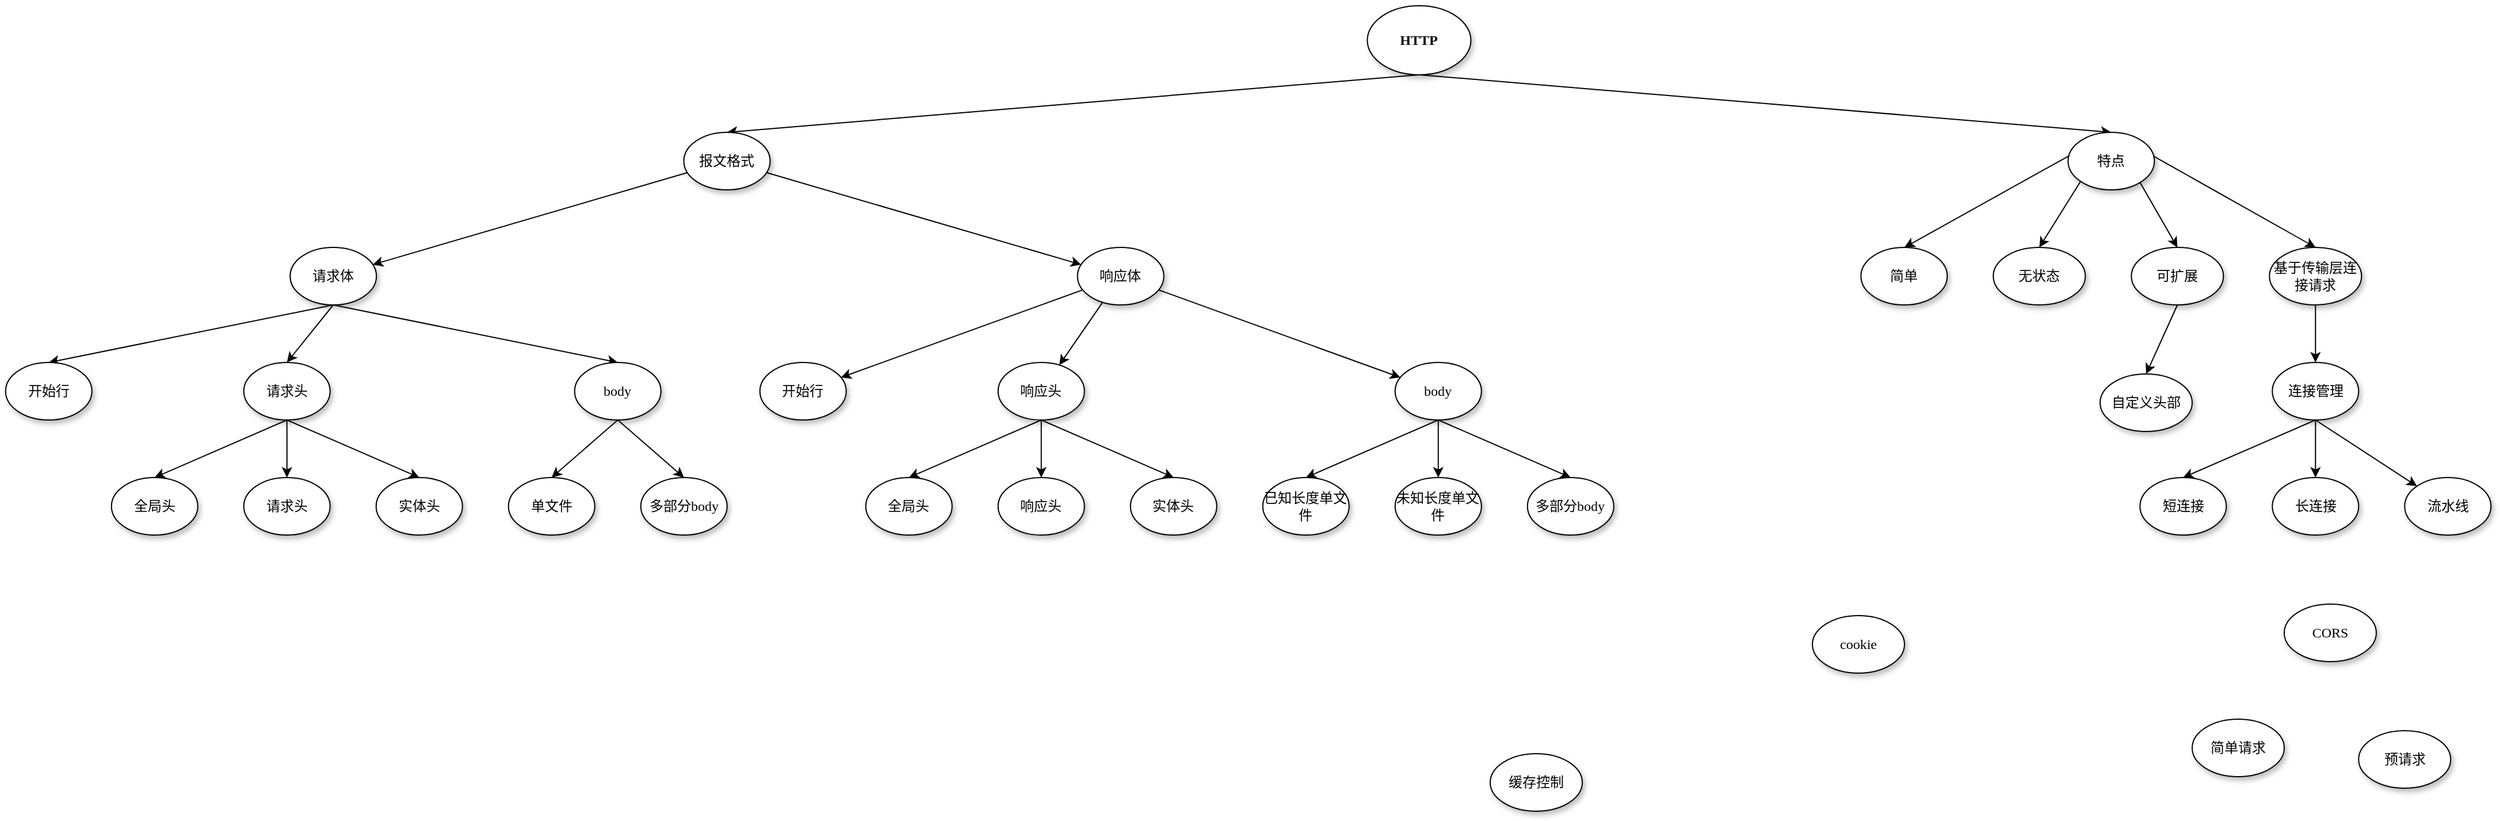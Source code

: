 <mxfile version="15.1.2" type="github">
  <diagram name="Page-1" id="42789a77-a242-8287-6e28-9cd8cfd52e62">
    <mxGraphModel dx="1422" dy="762" grid="1" gridSize="10" guides="1" tooltips="1" connect="1" arrows="1" fold="1" page="1" pageScale="1" pageWidth="1100" pageHeight="850" background="none" math="0" shadow="0">
      <root>
        <mxCell id="0" />
        <mxCell id="1" parent="0" />
        <mxCell id="kajrkSCXimUMeCV8fqdz-9" style="rounded=0;orthogonalLoop=1;jettySize=auto;html=1;entryDx=0;entryDy=0;strokeColor=none;" parent="1" source="1ea317790d2ca983-1" target="1ea317790d2ca983-9" edge="1">
          <mxGeometry relative="1" as="geometry" />
        </mxCell>
        <mxCell id="aL56AZ2Ny0tq0pcXlVUG-24" style="rounded=0;orthogonalLoop=1;jettySize=auto;html=1;exitX=0.5;exitY=1;exitDx=0;exitDy=0;entryX=0.5;entryY=0;entryDx=0;entryDy=0;" edge="1" parent="1" source="1ea317790d2ca983-1" target="1ea317790d2ca983-9">
          <mxGeometry relative="1" as="geometry" />
        </mxCell>
        <mxCell id="aL56AZ2Ny0tq0pcXlVUG-26" style="rounded=0;orthogonalLoop=1;jettySize=auto;html=1;exitX=0.5;exitY=1;exitDx=0;exitDy=0;entryX=0.5;entryY=0;entryDx=0;entryDy=0;" edge="1" parent="1" source="1ea317790d2ca983-1" target="kajrkSCXimUMeCV8fqdz-40">
          <mxGeometry relative="1" as="geometry" />
        </mxCell>
        <mxCell id="1ea317790d2ca983-1" value="HTTP" style="ellipse;whiteSpace=wrap;html=1;rounded=0;shadow=1;comic=0;labelBackgroundColor=none;strokeWidth=1;fontFamily=Verdana;fontSize=12;align=center;fontStyle=1" parent="1" vertex="1">
          <mxGeometry x="1913.199" y="20" width="90" height="60" as="geometry" />
        </mxCell>
        <mxCell id="kajrkSCXimUMeCV8fqdz-10" style="rounded=0;orthogonalLoop=1;jettySize=auto;html=1;entryDx=0;entryDy=0;" parent="1" source="1ea317790d2ca983-9" target="1ea317790d2ca983-10" edge="1">
          <mxGeometry relative="1" as="geometry" />
        </mxCell>
        <mxCell id="kajrkSCXimUMeCV8fqdz-19" value="" style="rounded=0;orthogonalLoop=1;jettySize=auto;html=1;" parent="1" source="1ea317790d2ca983-9" target="kajrkSCXimUMeCV8fqdz-18" edge="1">
          <mxGeometry relative="1" as="geometry" />
        </mxCell>
        <mxCell id="1ea317790d2ca983-9" value="报文格式" style="ellipse;whiteSpace=wrap;html=1;rounded=0;shadow=1;comic=0;labelBackgroundColor=none;strokeWidth=1;fontFamily=Verdana;fontSize=12;align=center;" parent="1" vertex="1">
          <mxGeometry x="1319.236" y="130" width="75" height="50" as="geometry" />
        </mxCell>
        <mxCell id="aL56AZ2Ny0tq0pcXlVUG-37" style="rounded=0;orthogonalLoop=1;jettySize=auto;html=1;exitX=0.5;exitY=1;exitDx=0;exitDy=0;entryX=0.5;entryY=0;entryDx=0;entryDy=0;" edge="1" parent="1" source="1ea317790d2ca983-10" target="kajrkSCXimUMeCV8fqdz-32">
          <mxGeometry relative="1" as="geometry" />
        </mxCell>
        <mxCell id="aL56AZ2Ny0tq0pcXlVUG-38" style="rounded=0;orthogonalLoop=1;jettySize=auto;html=1;exitX=0.5;exitY=1;exitDx=0;exitDy=0;entryX=0.5;entryY=0;entryDx=0;entryDy=0;" edge="1" parent="1" source="1ea317790d2ca983-10" target="kajrkSCXimUMeCV8fqdz-14">
          <mxGeometry relative="1" as="geometry" />
        </mxCell>
        <mxCell id="aL56AZ2Ny0tq0pcXlVUG-39" style="rounded=0;orthogonalLoop=1;jettySize=auto;html=1;exitX=0.5;exitY=1;exitDx=0;exitDy=0;entryX=0.5;entryY=0;entryDx=0;entryDy=0;" edge="1" parent="1" source="1ea317790d2ca983-10" target="kajrkSCXimUMeCV8fqdz-16">
          <mxGeometry relative="1" as="geometry" />
        </mxCell>
        <mxCell id="1ea317790d2ca983-10" value="请求体" style="ellipse;whiteSpace=wrap;html=1;rounded=0;shadow=1;comic=0;labelBackgroundColor=none;strokeWidth=1;fontFamily=Verdana;fontSize=12;align=center;" parent="1" vertex="1">
          <mxGeometry x="977.111" y="230" width="75" height="50" as="geometry" />
        </mxCell>
        <mxCell id="aL56AZ2Ny0tq0pcXlVUG-21" style="rounded=0;orthogonalLoop=1;jettySize=auto;html=1;exitX=0.5;exitY=1;exitDx=0;exitDy=0;entryX=0.5;entryY=0;entryDx=0;entryDy=0;" edge="1" parent="1" source="kajrkSCXimUMeCV8fqdz-14" target="aL56AZ2Ny0tq0pcXlVUG-18">
          <mxGeometry relative="1" as="geometry" />
        </mxCell>
        <mxCell id="aL56AZ2Ny0tq0pcXlVUG-22" style="rounded=0;orthogonalLoop=1;jettySize=auto;html=1;exitX=0.5;exitY=1;exitDx=0;exitDy=0;entryX=0.5;entryY=0;entryDx=0;entryDy=0;" edge="1" parent="1" source="kajrkSCXimUMeCV8fqdz-14" target="aL56AZ2Ny0tq0pcXlVUG-19">
          <mxGeometry relative="1" as="geometry" />
        </mxCell>
        <mxCell id="aL56AZ2Ny0tq0pcXlVUG-23" style="rounded=0;orthogonalLoop=1;jettySize=auto;html=1;exitX=0.5;exitY=1;exitDx=0;exitDy=0;entryX=0.5;entryY=0;entryDx=0;entryDy=0;" edge="1" parent="1" source="kajrkSCXimUMeCV8fqdz-14" target="aL56AZ2Ny0tq0pcXlVUG-20">
          <mxGeometry relative="1" as="geometry" />
        </mxCell>
        <mxCell id="kajrkSCXimUMeCV8fqdz-14" value="请求头&lt;br&gt;" style="ellipse;whiteSpace=wrap;html=1;rounded=0;shadow=1;comic=0;labelBackgroundColor=none;strokeWidth=1;fontFamily=Verdana;fontSize=12;align=center;" parent="1" vertex="1">
          <mxGeometry x="936.861" y="330" width="75" height="50" as="geometry" />
        </mxCell>
        <mxCell id="aL56AZ2Ny0tq0pcXlVUG-29" style="rounded=0;orthogonalLoop=1;jettySize=auto;html=1;exitX=0.5;exitY=1;exitDx=0;exitDy=0;entryX=0.5;entryY=0;entryDx=0;entryDy=0;" edge="1" parent="1" source="kajrkSCXimUMeCV8fqdz-16" target="aL56AZ2Ny0tq0pcXlVUG-27">
          <mxGeometry relative="1" as="geometry" />
        </mxCell>
        <mxCell id="aL56AZ2Ny0tq0pcXlVUG-30" style="rounded=0;orthogonalLoop=1;jettySize=auto;html=1;exitX=0.5;exitY=1;exitDx=0;exitDy=0;entryX=0.5;entryY=0;entryDx=0;entryDy=0;" edge="1" parent="1" source="kajrkSCXimUMeCV8fqdz-16" target="aL56AZ2Ny0tq0pcXlVUG-28">
          <mxGeometry relative="1" as="geometry" />
        </mxCell>
        <mxCell id="kajrkSCXimUMeCV8fqdz-16" value="body" style="ellipse;whiteSpace=wrap;html=1;rounded=0;shadow=1;comic=0;labelBackgroundColor=none;strokeWidth=1;fontFamily=Verdana;fontSize=12;align=center;" parent="1" vertex="1">
          <mxGeometry x="1224.361" y="330" width="75" height="50" as="geometry" />
        </mxCell>
        <mxCell id="kajrkSCXimUMeCV8fqdz-23" value="" style="rounded=0;orthogonalLoop=1;jettySize=auto;html=1;" parent="1" source="kajrkSCXimUMeCV8fqdz-18" target="kajrkSCXimUMeCV8fqdz-22" edge="1">
          <mxGeometry relative="1" as="geometry" />
        </mxCell>
        <mxCell id="kajrkSCXimUMeCV8fqdz-25" value="" style="rounded=0;orthogonalLoop=1;jettySize=auto;html=1;" parent="1" source="kajrkSCXimUMeCV8fqdz-18" target="kajrkSCXimUMeCV8fqdz-24" edge="1">
          <mxGeometry relative="1" as="geometry" />
        </mxCell>
        <mxCell id="kajrkSCXimUMeCV8fqdz-27" value="" style="rounded=0;orthogonalLoop=1;jettySize=auto;html=1;" parent="1" source="kajrkSCXimUMeCV8fqdz-18" target="kajrkSCXimUMeCV8fqdz-26" edge="1">
          <mxGeometry relative="1" as="geometry" />
        </mxCell>
        <mxCell id="kajrkSCXimUMeCV8fqdz-18" value="响应体" style="ellipse;whiteSpace=wrap;html=1;rounded=0;shadow=1;comic=0;labelBackgroundColor=none;strokeWidth=1;fontFamily=Verdana;fontSize=12;align=center;" parent="1" vertex="1">
          <mxGeometry x="1661.361" y="230" width="75" height="50" as="geometry" />
        </mxCell>
        <mxCell id="kajrkSCXimUMeCV8fqdz-22" value="开始行" style="ellipse;whiteSpace=wrap;html=1;rounded=0;shadow=1;comic=0;labelBackgroundColor=none;strokeWidth=1;fontFamily=Verdana;fontSize=12;align=center;" parent="1" vertex="1">
          <mxGeometry x="1385.361" y="330" width="75" height="50" as="geometry" />
        </mxCell>
        <mxCell id="aL56AZ2Ny0tq0pcXlVUG-34" style="rounded=0;orthogonalLoop=1;jettySize=auto;html=1;exitX=0.5;exitY=1;exitDx=0;exitDy=0;entryX=0.5;entryY=0;entryDx=0;entryDy=0;" edge="1" parent="1" source="kajrkSCXimUMeCV8fqdz-24" target="aL56AZ2Ny0tq0pcXlVUG-31">
          <mxGeometry relative="1" as="geometry" />
        </mxCell>
        <mxCell id="aL56AZ2Ny0tq0pcXlVUG-35" style="rounded=0;orthogonalLoop=1;jettySize=auto;html=1;exitX=0.5;exitY=1;exitDx=0;exitDy=0;entryX=0.5;entryY=0;entryDx=0;entryDy=0;" edge="1" parent="1" source="kajrkSCXimUMeCV8fqdz-24" target="aL56AZ2Ny0tq0pcXlVUG-32">
          <mxGeometry relative="1" as="geometry" />
        </mxCell>
        <mxCell id="aL56AZ2Ny0tq0pcXlVUG-36" style="rounded=0;orthogonalLoop=1;jettySize=auto;html=1;exitX=0.5;exitY=1;exitDx=0;exitDy=0;entryX=0.5;entryY=0;entryDx=0;entryDy=0;" edge="1" parent="1" source="kajrkSCXimUMeCV8fqdz-24" target="aL56AZ2Ny0tq0pcXlVUG-33">
          <mxGeometry relative="1" as="geometry" />
        </mxCell>
        <mxCell id="kajrkSCXimUMeCV8fqdz-24" value="响应头" style="ellipse;whiteSpace=wrap;html=1;rounded=0;shadow=1;comic=0;labelBackgroundColor=none;strokeWidth=1;fontFamily=Verdana;fontSize=12;align=center;" parent="1" vertex="1">
          <mxGeometry x="1592.361" y="330" width="75" height="50" as="geometry" />
        </mxCell>
        <mxCell id="aL56AZ2Ny0tq0pcXlVUG-43" style="rounded=0;orthogonalLoop=1;jettySize=auto;html=1;exitX=0.5;exitY=1;exitDx=0;exitDy=0;entryX=0.5;entryY=0;entryDx=0;entryDy=0;" edge="1" parent="1" source="kajrkSCXimUMeCV8fqdz-26" target="aL56AZ2Ny0tq0pcXlVUG-40">
          <mxGeometry relative="1" as="geometry" />
        </mxCell>
        <mxCell id="aL56AZ2Ny0tq0pcXlVUG-44" style="rounded=0;orthogonalLoop=1;jettySize=auto;html=1;exitX=0.5;exitY=1;exitDx=0;exitDy=0;entryX=0.5;entryY=0;entryDx=0;entryDy=0;" edge="1" parent="1" source="kajrkSCXimUMeCV8fqdz-26" target="aL56AZ2Ny0tq0pcXlVUG-42">
          <mxGeometry relative="1" as="geometry" />
        </mxCell>
        <mxCell id="aL56AZ2Ny0tq0pcXlVUG-45" style="rounded=0;orthogonalLoop=1;jettySize=auto;html=1;exitX=0.5;exitY=1;exitDx=0;exitDy=0;entryX=0.5;entryY=0;entryDx=0;entryDy=0;" edge="1" parent="1" source="kajrkSCXimUMeCV8fqdz-26" target="aL56AZ2Ny0tq0pcXlVUG-41">
          <mxGeometry relative="1" as="geometry" />
        </mxCell>
        <mxCell id="kajrkSCXimUMeCV8fqdz-26" value="body" style="ellipse;whiteSpace=wrap;html=1;rounded=0;shadow=1;comic=0;labelBackgroundColor=none;strokeWidth=1;fontFamily=Verdana;fontSize=12;align=center;" parent="1" vertex="1">
          <mxGeometry x="1937.361" y="330" width="75" height="50" as="geometry" />
        </mxCell>
        <mxCell id="kajrkSCXimUMeCV8fqdz-32" value="开始行" style="ellipse;whiteSpace=wrap;html=1;rounded=0;shadow=1;comic=0;labelBackgroundColor=none;strokeWidth=1;fontFamily=Verdana;fontSize=12;align=center;" parent="1" vertex="1">
          <mxGeometry x="729.861" y="330" width="75" height="50" as="geometry" />
        </mxCell>
        <mxCell id="aL56AZ2Ny0tq0pcXlVUG-11" style="rounded=0;orthogonalLoop=1;jettySize=auto;html=1;exitX=0.5;exitY=0;exitDx=0;exitDy=0;" edge="1" parent="1" source="kajrkSCXimUMeCV8fqdz-40">
          <mxGeometry relative="1" as="geometry">
            <mxPoint x="2380" y="230" as="targetPoint" />
          </mxGeometry>
        </mxCell>
        <mxCell id="aL56AZ2Ny0tq0pcXlVUG-15" style="rounded=0;orthogonalLoop=1;jettySize=auto;html=1;exitX=0.5;exitY=0;exitDx=0;exitDy=0;entryX=0.5;entryY=0;entryDx=0;entryDy=0;" edge="1" parent="1" source="kajrkSCXimUMeCV8fqdz-40" target="aL56AZ2Ny0tq0pcXlVUG-12">
          <mxGeometry relative="1" as="geometry" />
        </mxCell>
        <mxCell id="aL56AZ2Ny0tq0pcXlVUG-16" style="rounded=0;orthogonalLoop=1;jettySize=auto;html=1;exitX=0.5;exitY=0;exitDx=0;exitDy=0;entryX=0.5;entryY=0;entryDx=0;entryDy=0;" edge="1" parent="1" source="kajrkSCXimUMeCV8fqdz-40" target="aL56AZ2Ny0tq0pcXlVUG-13">
          <mxGeometry relative="1" as="geometry" />
        </mxCell>
        <mxCell id="aL56AZ2Ny0tq0pcXlVUG-17" style="rounded=0;orthogonalLoop=1;jettySize=auto;html=1;exitX=0.5;exitY=0;exitDx=0;exitDy=0;entryX=0.5;entryY=0;entryDx=0;entryDy=0;" edge="1" parent="1" source="kajrkSCXimUMeCV8fqdz-40" target="aL56AZ2Ny0tq0pcXlVUG-14">
          <mxGeometry relative="1" as="geometry" />
        </mxCell>
        <mxCell id="kajrkSCXimUMeCV8fqdz-40" value="特点" style="ellipse;whiteSpace=wrap;html=1;rounded=0;shadow=1;comic=0;labelBackgroundColor=none;strokeWidth=1;fontFamily=Verdana;fontSize=12;align=center;" parent="1" vertex="1">
          <mxGeometry x="2522.161" y="130" width="75" height="50" as="geometry" />
        </mxCell>
        <mxCell id="aL56AZ2Ny0tq0pcXlVUG-10" value="简单" style="ellipse;whiteSpace=wrap;html=1;rounded=0;shadow=1;comic=0;labelBackgroundColor=none;strokeWidth=1;fontFamily=Verdana;fontSize=12;align=center;" vertex="1" parent="1">
          <mxGeometry x="2342.161" y="230" width="75" height="50" as="geometry" />
        </mxCell>
        <mxCell id="aL56AZ2Ny0tq0pcXlVUG-12" value="无状态" style="ellipse;whiteSpace=wrap;html=1;rounded=0;shadow=1;comic=0;labelBackgroundColor=none;strokeWidth=1;fontFamily=Verdana;fontSize=12;align=center;" vertex="1" parent="1">
          <mxGeometry x="2457.161" y="230" width="80" height="50" as="geometry" />
        </mxCell>
        <mxCell id="aL56AZ2Ny0tq0pcXlVUG-59" style="rounded=0;orthogonalLoop=1;jettySize=auto;html=1;exitX=0.5;exitY=1;exitDx=0;exitDy=0;entryX=0.5;entryY=0;entryDx=0;entryDy=0;" edge="1" parent="1" source="aL56AZ2Ny0tq0pcXlVUG-13" target="aL56AZ2Ny0tq0pcXlVUG-58">
          <mxGeometry relative="1" as="geometry" />
        </mxCell>
        <mxCell id="aL56AZ2Ny0tq0pcXlVUG-13" value="可扩展" style="ellipse;whiteSpace=wrap;html=1;rounded=0;shadow=1;comic=0;labelBackgroundColor=none;strokeWidth=1;fontFamily=Verdana;fontSize=12;align=center;" vertex="1" parent="1">
          <mxGeometry x="2577.161" y="230" width="80" height="50" as="geometry" />
        </mxCell>
        <mxCell id="aL56AZ2Ny0tq0pcXlVUG-57" style="rounded=0;orthogonalLoop=1;jettySize=auto;html=1;exitX=0.5;exitY=1;exitDx=0;exitDy=0;entryX=0.5;entryY=0;entryDx=0;entryDy=0;" edge="1" parent="1" source="aL56AZ2Ny0tq0pcXlVUG-14" target="aL56AZ2Ny0tq0pcXlVUG-53">
          <mxGeometry relative="1" as="geometry" />
        </mxCell>
        <mxCell id="aL56AZ2Ny0tq0pcXlVUG-14" value="基于传输层连接请求" style="ellipse;whiteSpace=wrap;html=1;rounded=0;shadow=1;comic=0;labelBackgroundColor=none;strokeWidth=1;fontFamily=Verdana;fontSize=12;align=center;" vertex="1" parent="1">
          <mxGeometry x="2697.161" y="230" width="80" height="50" as="geometry" />
        </mxCell>
        <mxCell id="aL56AZ2Ny0tq0pcXlVUG-18" value="全局头" style="ellipse;whiteSpace=wrap;html=1;rounded=0;shadow=1;comic=0;labelBackgroundColor=none;strokeWidth=1;fontFamily=Verdana;fontSize=12;align=center;" vertex="1" parent="1">
          <mxGeometry x="821.861" y="430" width="75" height="50" as="geometry" />
        </mxCell>
        <mxCell id="aL56AZ2Ny0tq0pcXlVUG-19" value="请求头" style="ellipse;whiteSpace=wrap;html=1;rounded=0;shadow=1;comic=0;labelBackgroundColor=none;strokeWidth=1;fontFamily=Verdana;fontSize=12;align=center;" vertex="1" parent="1">
          <mxGeometry x="936.861" y="430" width="75" height="50" as="geometry" />
        </mxCell>
        <mxCell id="aL56AZ2Ny0tq0pcXlVUG-20" value="实体头" style="ellipse;whiteSpace=wrap;html=1;rounded=0;shadow=1;comic=0;labelBackgroundColor=none;strokeWidth=1;fontFamily=Verdana;fontSize=12;align=center;" vertex="1" parent="1">
          <mxGeometry x="1051.861" y="430" width="75" height="50" as="geometry" />
        </mxCell>
        <mxCell id="aL56AZ2Ny0tq0pcXlVUG-27" value="单文件" style="ellipse;whiteSpace=wrap;html=1;rounded=0;shadow=1;comic=0;labelBackgroundColor=none;strokeWidth=1;fontFamily=Verdana;fontSize=12;align=center;" vertex="1" parent="1">
          <mxGeometry x="1166.861" y="430" width="75" height="50" as="geometry" />
        </mxCell>
        <mxCell id="aL56AZ2Ny0tq0pcXlVUG-28" value="多部分body" style="ellipse;whiteSpace=wrap;html=1;rounded=0;shadow=1;comic=0;labelBackgroundColor=none;strokeWidth=1;fontFamily=Verdana;fontSize=12;align=center;" vertex="1" parent="1">
          <mxGeometry x="1281.861" y="430" width="75" height="50" as="geometry" />
        </mxCell>
        <mxCell id="aL56AZ2Ny0tq0pcXlVUG-31" value="全局头" style="ellipse;whiteSpace=wrap;html=1;rounded=0;shadow=1;comic=0;labelBackgroundColor=none;strokeWidth=1;fontFamily=Verdana;fontSize=12;align=center;" vertex="1" parent="1">
          <mxGeometry x="1477.361" y="430" width="75" height="50" as="geometry" />
        </mxCell>
        <mxCell id="aL56AZ2Ny0tq0pcXlVUG-32" value="响应头" style="ellipse;whiteSpace=wrap;html=1;rounded=0;shadow=1;comic=0;labelBackgroundColor=none;strokeWidth=1;fontFamily=Verdana;fontSize=12;align=center;" vertex="1" parent="1">
          <mxGeometry x="1592.361" y="430" width="75" height="50" as="geometry" />
        </mxCell>
        <mxCell id="aL56AZ2Ny0tq0pcXlVUG-33" value="实体头" style="ellipse;whiteSpace=wrap;html=1;rounded=0;shadow=1;comic=0;labelBackgroundColor=none;strokeWidth=1;fontFamily=Verdana;fontSize=12;align=center;" vertex="1" parent="1">
          <mxGeometry x="1707.361" y="430" width="75" height="50" as="geometry" />
        </mxCell>
        <mxCell id="aL56AZ2Ny0tq0pcXlVUG-40" value="已知长度单文件" style="ellipse;whiteSpace=wrap;html=1;rounded=0;shadow=1;comic=0;labelBackgroundColor=none;strokeWidth=1;fontFamily=Verdana;fontSize=12;align=center;" vertex="1" parent="1">
          <mxGeometry x="1822.361" y="430" width="75" height="50" as="geometry" />
        </mxCell>
        <mxCell id="aL56AZ2Ny0tq0pcXlVUG-41" value="多部分body" style="ellipse;whiteSpace=wrap;html=1;rounded=0;shadow=1;comic=0;labelBackgroundColor=none;strokeWidth=1;fontFamily=Verdana;fontSize=12;align=center;" vertex="1" parent="1">
          <mxGeometry x="2052.361" y="430" width="75" height="50" as="geometry" />
        </mxCell>
        <mxCell id="aL56AZ2Ny0tq0pcXlVUG-42" value="未知长度单文件" style="ellipse;whiteSpace=wrap;html=1;rounded=0;shadow=1;comic=0;labelBackgroundColor=none;strokeWidth=1;fontFamily=Verdana;fontSize=12;align=center;" vertex="1" parent="1">
          <mxGeometry x="1937.361" y="430" width="75" height="50" as="geometry" />
        </mxCell>
        <mxCell id="aL56AZ2Ny0tq0pcXlVUG-49" value="cookie" style="ellipse;whiteSpace=wrap;html=1;rounded=0;shadow=1;comic=0;labelBackgroundColor=none;strokeWidth=1;fontFamily=Verdana;fontSize=12;align=center;" vertex="1" parent="1">
          <mxGeometry x="2300.001" y="550" width="80" height="50" as="geometry" />
        </mxCell>
        <mxCell id="aL56AZ2Ny0tq0pcXlVUG-50" style="rounded=0;orthogonalLoop=1;jettySize=auto;html=1;exitX=0.5;exitY=1;exitDx=0;exitDy=0;entryX=0.5;entryY=0;entryDx=0;entryDy=0;" edge="1" parent="1" source="aL56AZ2Ny0tq0pcXlVUG-53" target="aL56AZ2Ny0tq0pcXlVUG-54">
          <mxGeometry relative="1" as="geometry" />
        </mxCell>
        <mxCell id="aL56AZ2Ny0tq0pcXlVUG-51" style="rounded=0;orthogonalLoop=1;jettySize=auto;html=1;exitX=0.5;exitY=1;exitDx=0;exitDy=0;entryX=0.5;entryY=0;entryDx=0;entryDy=0;" edge="1" parent="1" source="aL56AZ2Ny0tq0pcXlVUG-53" target="aL56AZ2Ny0tq0pcXlVUG-55">
          <mxGeometry relative="1" as="geometry" />
        </mxCell>
        <mxCell id="aL56AZ2Ny0tq0pcXlVUG-52" style="rounded=0;orthogonalLoop=1;jettySize=auto;html=1;exitX=0.5;exitY=1;exitDx=0;exitDy=0;" edge="1" parent="1" source="aL56AZ2Ny0tq0pcXlVUG-53" target="aL56AZ2Ny0tq0pcXlVUG-56">
          <mxGeometry relative="1" as="geometry" />
        </mxCell>
        <mxCell id="aL56AZ2Ny0tq0pcXlVUG-53" value="连接管理" style="ellipse;whiteSpace=wrap;html=1;rounded=0;shadow=1;comic=0;labelBackgroundColor=none;strokeWidth=1;fontFamily=Verdana;fontSize=12;align=center;" vertex="1" parent="1">
          <mxGeometry x="2699.661" y="330" width="75" height="50" as="geometry" />
        </mxCell>
        <mxCell id="aL56AZ2Ny0tq0pcXlVUG-54" value="短连接" style="ellipse;whiteSpace=wrap;html=1;rounded=0;shadow=1;comic=0;labelBackgroundColor=none;strokeWidth=1;fontFamily=Verdana;fontSize=12;align=center;" vertex="1" parent="1">
          <mxGeometry x="2584.661" y="430" width="75" height="50" as="geometry" />
        </mxCell>
        <mxCell id="aL56AZ2Ny0tq0pcXlVUG-55" value="长连接" style="ellipse;whiteSpace=wrap;html=1;rounded=0;shadow=1;comic=0;labelBackgroundColor=none;strokeWidth=1;fontFamily=Verdana;fontSize=12;align=center;" vertex="1" parent="1">
          <mxGeometry x="2699.661" y="430" width="75" height="50" as="geometry" />
        </mxCell>
        <mxCell id="aL56AZ2Ny0tq0pcXlVUG-56" value="流水线" style="ellipse;whiteSpace=wrap;html=1;rounded=0;shadow=1;comic=0;labelBackgroundColor=none;strokeWidth=1;fontFamily=Verdana;fontSize=12;align=center;" vertex="1" parent="1">
          <mxGeometry x="2814.661" y="430" width="75" height="50" as="geometry" />
        </mxCell>
        <mxCell id="aL56AZ2Ny0tq0pcXlVUG-58" value="自定义头部" style="ellipse;whiteSpace=wrap;html=1;rounded=0;shadow=1;comic=0;labelBackgroundColor=none;strokeWidth=1;fontFamily=Verdana;fontSize=12;align=center;" vertex="1" parent="1">
          <mxGeometry x="2550.001" y="340" width="80" height="50" as="geometry" />
        </mxCell>
        <mxCell id="aL56AZ2Ny0tq0pcXlVUG-61" value="CORS" style="ellipse;whiteSpace=wrap;html=1;rounded=0;shadow=1;comic=0;labelBackgroundColor=none;strokeWidth=1;fontFamily=Verdana;fontSize=12;align=center;" vertex="1" parent="1">
          <mxGeometry x="2710.001" y="540" width="80" height="50" as="geometry" />
        </mxCell>
        <mxCell id="aL56AZ2Ny0tq0pcXlVUG-62" value="缓存控制" style="ellipse;whiteSpace=wrap;html=1;rounded=0;shadow=1;comic=0;labelBackgroundColor=none;strokeWidth=1;fontFamily=Verdana;fontSize=12;align=center;" vertex="1" parent="1">
          <mxGeometry x="2020.001" y="670" width="80" height="50" as="geometry" />
        </mxCell>
        <mxCell id="aL56AZ2Ny0tq0pcXlVUG-64" style="edgeStyle=none;rounded=0;orthogonalLoop=1;jettySize=auto;html=1;exitX=0.5;exitY=0;exitDx=0;exitDy=0;" edge="1" parent="1">
          <mxGeometry relative="1" as="geometry">
            <mxPoint x="2180" y="50" as="sourcePoint" />
            <mxPoint x="2180" y="50" as="targetPoint" />
          </mxGeometry>
        </mxCell>
        <mxCell id="aL56AZ2Ny0tq0pcXlVUG-66" value="简单请求" style="ellipse;whiteSpace=wrap;html=1;rounded=0;shadow=1;comic=0;labelBackgroundColor=none;strokeWidth=1;fontFamily=Verdana;fontSize=12;align=center;" vertex="1" parent="1">
          <mxGeometry x="2630.001" y="640" width="80" height="50" as="geometry" />
        </mxCell>
        <mxCell id="aL56AZ2Ny0tq0pcXlVUG-67" value="预请求" style="ellipse;whiteSpace=wrap;html=1;rounded=0;shadow=1;comic=0;labelBackgroundColor=none;strokeWidth=1;fontFamily=Verdana;fontSize=12;align=center;" vertex="1" parent="1">
          <mxGeometry x="2774.661" y="650" width="80" height="50" as="geometry" />
        </mxCell>
      </root>
    </mxGraphModel>
  </diagram>
</mxfile>
